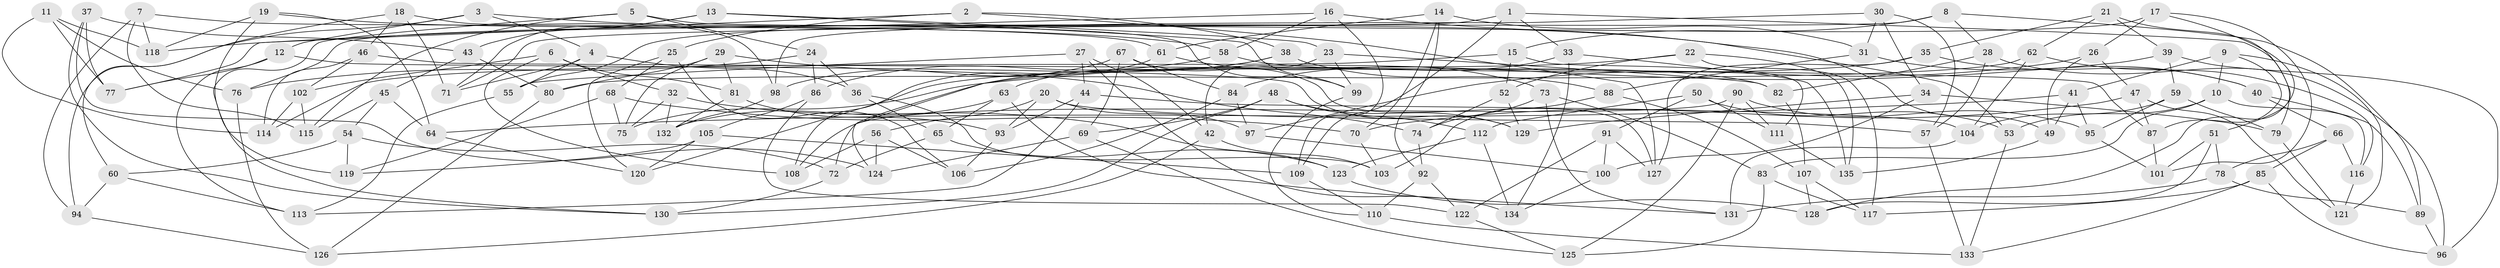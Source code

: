 // Generated by graph-tools (version 1.1) at 2025/02/03/09/25 03:02:54]
// undirected, 135 vertices, 270 edges
graph export_dot {
graph [start="1"]
  node [color=gray90,style=filled];
  1;
  2;
  3;
  4;
  5;
  6;
  7;
  8;
  9;
  10;
  11;
  12;
  13;
  14;
  15;
  16;
  17;
  18;
  19;
  20;
  21;
  22;
  23;
  24;
  25;
  26;
  27;
  28;
  29;
  30;
  31;
  32;
  33;
  34;
  35;
  36;
  37;
  38;
  39;
  40;
  41;
  42;
  43;
  44;
  45;
  46;
  47;
  48;
  49;
  50;
  51;
  52;
  53;
  54;
  55;
  56;
  57;
  58;
  59;
  60;
  61;
  62;
  63;
  64;
  65;
  66;
  67;
  68;
  69;
  70;
  71;
  72;
  73;
  74;
  75;
  76;
  77;
  78;
  79;
  80;
  81;
  82;
  83;
  84;
  85;
  86;
  87;
  88;
  89;
  90;
  91;
  92;
  93;
  94;
  95;
  96;
  97;
  98;
  99;
  100;
  101;
  102;
  103;
  104;
  105;
  106;
  107;
  108;
  109;
  110;
  111;
  112;
  113;
  114;
  115;
  116;
  117;
  118;
  119;
  120;
  121;
  122;
  123;
  124;
  125;
  126;
  127;
  128;
  129;
  130;
  131;
  132;
  133;
  134;
  135;
  1 -- 109;
  1 -- 79;
  1 -- 71;
  1 -- 33;
  2 -- 77;
  2 -- 127;
  2 -- 38;
  2 -- 25;
  3 -- 49;
  3 -- 4;
  3 -- 94;
  3 -- 12;
  4 -- 71;
  4 -- 55;
  4 -- 36;
  5 -- 130;
  5 -- 115;
  5 -- 99;
  5 -- 24;
  6 -- 102;
  6 -- 32;
  6 -- 108;
  6 -- 81;
  7 -- 94;
  7 -- 118;
  7 -- 61;
  7 -- 115;
  8 -- 28;
  8 -- 15;
  8 -- 89;
  8 -- 76;
  9 -- 121;
  9 -- 41;
  9 -- 10;
  9 -- 87;
  10 -- 83;
  10 -- 53;
  10 -- 116;
  11 -- 118;
  11 -- 76;
  11 -- 114;
  11 -- 77;
  12 -- 113;
  12 -- 77;
  12 -- 129;
  13 -- 43;
  13 -- 99;
  13 -- 23;
  13 -- 71;
  14 -- 31;
  14 -- 61;
  14 -- 70;
  14 -- 92;
  15 -- 114;
  15 -- 111;
  15 -- 52;
  16 -- 53;
  16 -- 58;
  16 -- 109;
  16 -- 118;
  17 -- 55;
  17 -- 101;
  17 -- 128;
  17 -- 26;
  18 -- 46;
  18 -- 71;
  18 -- 98;
  18 -- 60;
  19 -- 118;
  19 -- 58;
  19 -- 64;
  19 -- 119;
  20 -- 93;
  20 -- 97;
  20 -- 56;
  20 -- 57;
  21 -- 35;
  21 -- 62;
  21 -- 39;
  21 -- 51;
  22 -- 135;
  22 -- 52;
  22 -- 117;
  22 -- 120;
  23 -- 82;
  23 -- 99;
  23 -- 42;
  24 -- 36;
  24 -- 76;
  24 -- 86;
  25 -- 106;
  25 -- 68;
  25 -- 120;
  26 -- 49;
  26 -- 97;
  26 -- 47;
  27 -- 42;
  27 -- 44;
  27 -- 55;
  27 -- 134;
  28 -- 82;
  28 -- 57;
  28 -- 96;
  29 -- 74;
  29 -- 80;
  29 -- 81;
  29 -- 75;
  30 -- 31;
  30 -- 57;
  30 -- 98;
  30 -- 34;
  31 -- 88;
  31 -- 40;
  32 -- 123;
  32 -- 75;
  32 -- 132;
  33 -- 135;
  33 -- 134;
  33 -- 84;
  34 -- 129;
  34 -- 79;
  34 -- 100;
  35 -- 127;
  35 -- 72;
  35 -- 40;
  36 -- 65;
  36 -- 103;
  37 -- 77;
  37 -- 43;
  37 -- 124;
  37 -- 130;
  38 -- 88;
  38 -- 124;
  38 -- 63;
  39 -- 59;
  39 -- 96;
  39 -- 75;
  40 -- 66;
  40 -- 89;
  41 -- 95;
  41 -- 49;
  41 -- 64;
  42 -- 103;
  42 -- 126;
  43 -- 45;
  43 -- 80;
  44 -- 104;
  44 -- 113;
  44 -- 93;
  45 -- 54;
  45 -- 115;
  45 -- 64;
  46 -- 114;
  46 -- 102;
  46 -- 87;
  47 -- 70;
  47 -- 121;
  47 -- 87;
  48 -- 130;
  48 -- 112;
  48 -- 129;
  48 -- 69;
  49 -- 135;
  50 -- 111;
  50 -- 112;
  50 -- 53;
  50 -- 91;
  51 -- 128;
  51 -- 78;
  51 -- 101;
  52 -- 129;
  52 -- 74;
  53 -- 133;
  54 -- 119;
  54 -- 60;
  54 -- 72;
  55 -- 113;
  56 -- 124;
  56 -- 108;
  56 -- 106;
  57 -- 133;
  58 -- 82;
  58 -- 86;
  59 -- 95;
  59 -- 79;
  59 -- 104;
  60 -- 113;
  60 -- 94;
  61 -- 108;
  61 -- 73;
  62 -- 104;
  62 -- 116;
  62 -- 80;
  63 -- 65;
  63 -- 132;
  63 -- 131;
  64 -- 120;
  65 -- 123;
  65 -- 72;
  66 -- 78;
  66 -- 85;
  66 -- 116;
  67 -- 98;
  67 -- 69;
  67 -- 84;
  67 -- 127;
  68 -- 119;
  68 -- 70;
  68 -- 75;
  69 -- 124;
  69 -- 125;
  70 -- 103;
  72 -- 130;
  73 -- 131;
  73 -- 74;
  73 -- 83;
  74 -- 92;
  76 -- 126;
  78 -- 89;
  78 -- 131;
  79 -- 121;
  80 -- 126;
  81 -- 132;
  81 -- 93;
  82 -- 107;
  83 -- 125;
  83 -- 117;
  84 -- 106;
  84 -- 97;
  85 -- 117;
  85 -- 133;
  85 -- 96;
  86 -- 122;
  86 -- 105;
  87 -- 101;
  88 -- 107;
  88 -- 103;
  89 -- 96;
  90 -- 95;
  90 -- 108;
  90 -- 111;
  90 -- 125;
  91 -- 122;
  91 -- 127;
  91 -- 100;
  92 -- 110;
  92 -- 122;
  93 -- 106;
  94 -- 126;
  95 -- 101;
  97 -- 100;
  98 -- 132;
  99 -- 110;
  100 -- 134;
  102 -- 114;
  102 -- 115;
  104 -- 131;
  105 -- 109;
  105 -- 120;
  105 -- 119;
  107 -- 117;
  107 -- 128;
  109 -- 110;
  110 -- 133;
  111 -- 135;
  112 -- 134;
  112 -- 123;
  116 -- 121;
  122 -- 125;
  123 -- 128;
}
